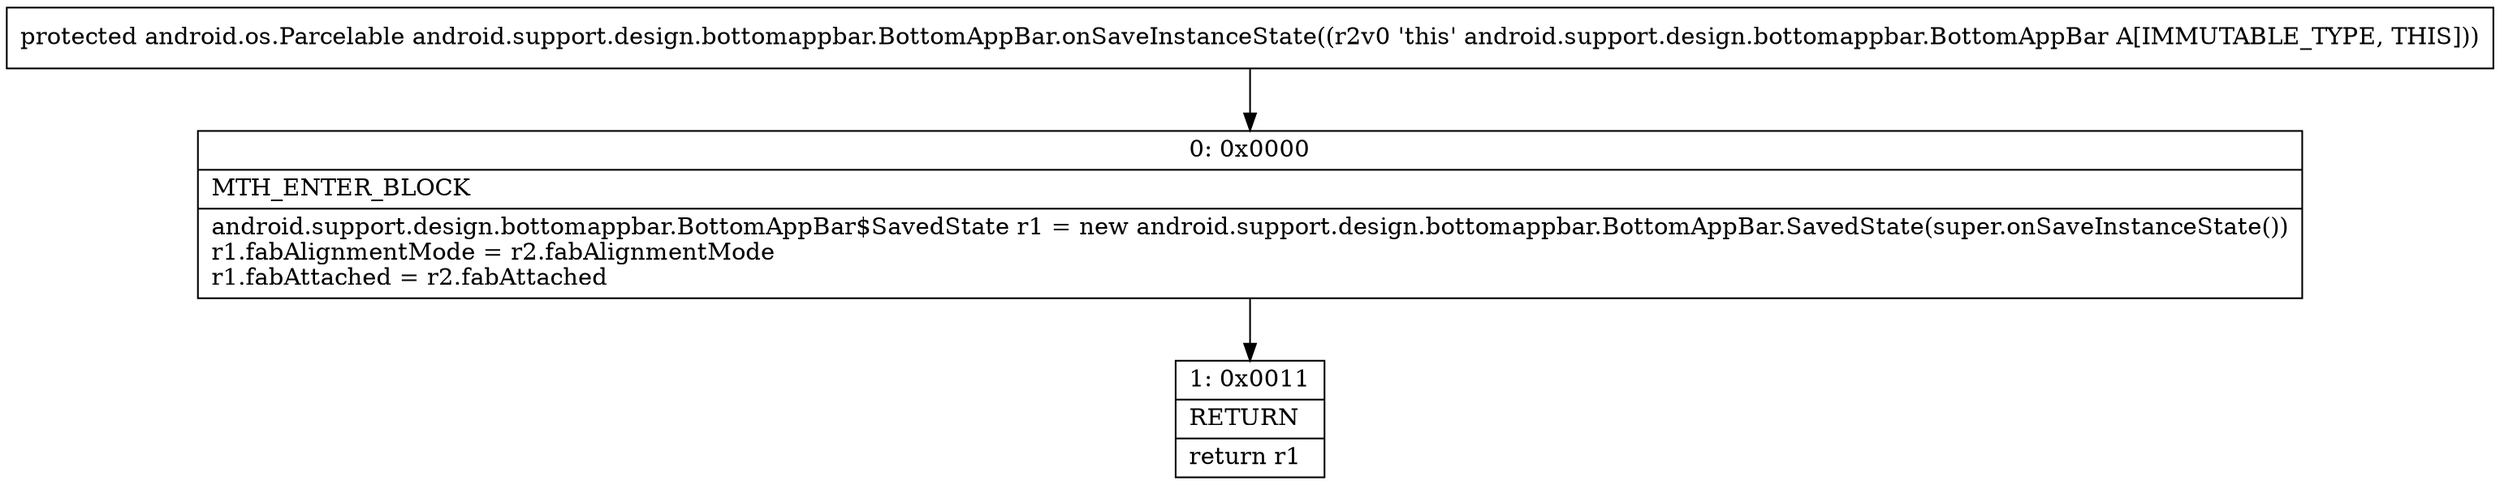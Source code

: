 digraph "CFG forandroid.support.design.bottomappbar.BottomAppBar.onSaveInstanceState()Landroid\/os\/Parcelable;" {
Node_0 [shape=record,label="{0\:\ 0x0000|MTH_ENTER_BLOCK\l|android.support.design.bottomappbar.BottomAppBar$SavedState r1 = new android.support.design.bottomappbar.BottomAppBar.SavedState(super.onSaveInstanceState())\lr1.fabAlignmentMode = r2.fabAlignmentMode\lr1.fabAttached = r2.fabAttached\l}"];
Node_1 [shape=record,label="{1\:\ 0x0011|RETURN\l|return r1\l}"];
MethodNode[shape=record,label="{protected android.os.Parcelable android.support.design.bottomappbar.BottomAppBar.onSaveInstanceState((r2v0 'this' android.support.design.bottomappbar.BottomAppBar A[IMMUTABLE_TYPE, THIS])) }"];
MethodNode -> Node_0;
Node_0 -> Node_1;
}

